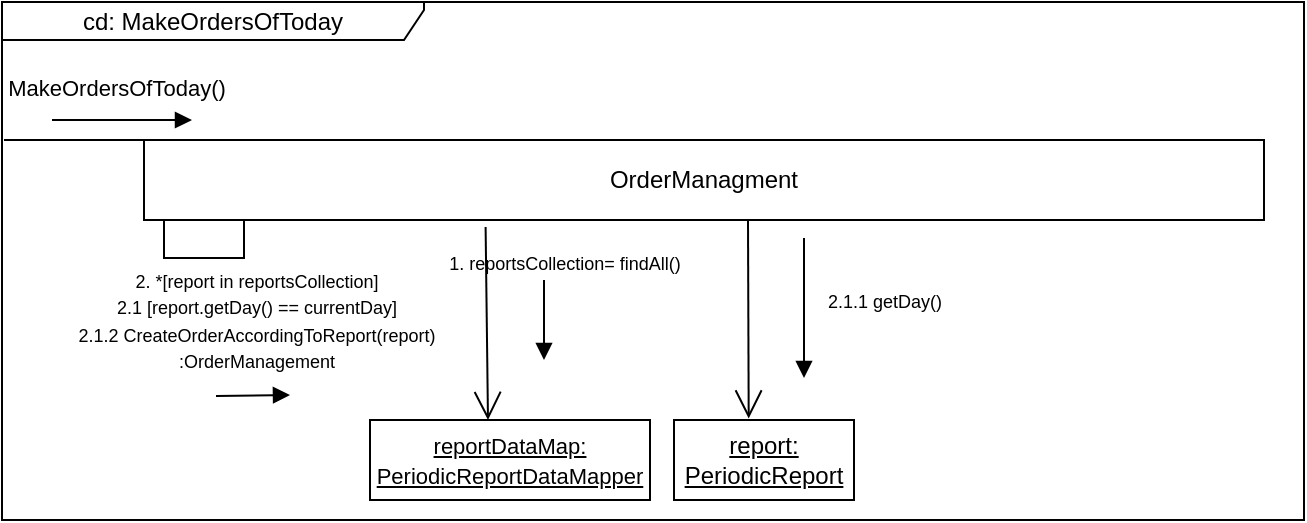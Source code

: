 <mxfile version="21.2.3" type="onedrive">
  <diagram name="Page-1" id="2YBvvXClWsGukQMizWep">
    <mxGraphModel grid="1" page="1" gridSize="10" guides="1" tooltips="1" connect="1" arrows="1" fold="1" pageScale="1" pageWidth="850" pageHeight="1100" math="0" shadow="0">
      <root>
        <mxCell id="0" />
        <mxCell id="1" parent="0" />
        <mxCell id="vbn1vjWYSr6YsiNQEqlZ-1" value="cd: MakeOrdersOfToday" style="shape=umlFrame;whiteSpace=wrap;html=1;pointerEvents=0;width=211;height=19;" vertex="1" parent="1">
          <mxGeometry x="9" y="11" width="651" height="259" as="geometry" />
        </mxCell>
        <mxCell id="vbn1vjWYSr6YsiNQEqlZ-34" style="edgeStyle=none;rounded=0;orthogonalLoop=1;jettySize=auto;html=1;endArrow=none;endFill=0;entryX=0;entryY=0;entryDx=0;entryDy=0;" edge="1" parent="1" target="vbn1vjWYSr6YsiNQEqlZ-33">
          <mxGeometry relative="1" as="geometry">
            <mxPoint x="10" y="80" as="sourcePoint" />
          </mxGeometry>
        </mxCell>
        <mxCell id="vbn1vjWYSr6YsiNQEqlZ-33" value="OrderManagment" style="html=1;whiteSpace=wrap;" vertex="1" parent="1">
          <mxGeometry x="80" y="80" width="560" height="40" as="geometry" />
        </mxCell>
        <mxCell id="vbn1vjWYSr6YsiNQEqlZ-38" value="MakeOrdersOfToday()" style="html=1;verticalAlign=bottom;endArrow=block;edgeStyle=orthogonalEdgeStyle;elbow=vertical;strokeColor=default;curved=1;shadow=0;" edge="1" parent="1">
          <mxGeometry x="-0.086" y="7" width="80" relative="1" as="geometry">
            <mxPoint x="34" y="70" as="sourcePoint" />
            <mxPoint x="104" y="70" as="targetPoint" />
            <mxPoint as="offset" />
          </mxGeometry>
        </mxCell>
        <mxCell id="-T0FkvyXYJcLi5wVd7wv-1" value="" style="endArrow=none;html=1;rounded=0;entryX=0;entryY=1;entryDx=0;entryDy=0;exitX=0.5;exitY=1;exitDx=0;exitDy=0;" edge="1" parent="1">
          <mxGeometry width="50" height="50" relative="1" as="geometry">
            <mxPoint x="130" y="120" as="sourcePoint" />
            <mxPoint x="90" y="120" as="targetPoint" />
            <Array as="points">
              <mxPoint x="130" y="139" />
              <mxPoint x="90" y="139" />
            </Array>
          </mxGeometry>
        </mxCell>
        <mxCell id="-T0FkvyXYJcLi5wVd7wv-7" value="&lt;font style=&quot;font-size: 9px;&quot;&gt;2. *[report in reportsCollection]&lt;br&gt;2.1 [report.getDay() == currentDay]&lt;br&gt;2.1.2 CreateOrderAccordingToReport(report)&lt;br&gt;:OrderManagement&lt;br&gt;&lt;/font&gt;" style="html=1;verticalAlign=bottom;endArrow=block;edgeStyle=elbowEdgeStyle;elbow=vertical;curved=0;rounded=0;" edge="1" parent="1">
          <mxGeometry x="0.053" y="9" width="80" relative="1" as="geometry">
            <mxPoint x="116" y="208" as="sourcePoint" />
            <mxPoint x="153" y="207" as="targetPoint" />
            <mxPoint as="offset" />
          </mxGeometry>
        </mxCell>
        <mxCell id="z478cym8GJyaMH4K4kqJ-1" value="&lt;u&gt;report: PeriodicReport&lt;/u&gt;" style="html=1;whiteSpace=wrap;" vertex="1" parent="1">
          <mxGeometry x="345" y="220" width="90" height="40" as="geometry" />
        </mxCell>
        <mxCell id="z478cym8GJyaMH4K4kqJ-4" value="&lt;font style=&quot;font-size: 9px;&quot;&gt;2.1.1 getDay()&lt;br&gt;&lt;/font&gt;" style="html=1;verticalAlign=bottom;endArrow=block;edgeStyle=elbowEdgeStyle;elbow=vertical;curved=0;rounded=0;" edge="1" parent="1">
          <mxGeometry x="0.143" y="40" width="80" relative="1" as="geometry">
            <mxPoint x="410" y="129" as="sourcePoint" />
            <mxPoint x="410" y="199" as="targetPoint" />
            <mxPoint as="offset" />
          </mxGeometry>
        </mxCell>
        <mxCell id="C3kit6NndDbzKqDZ5IC6-1" value="" style="endArrow=open;endFill=1;endSize=12;html=1;rounded=0;entryX=0.415;entryY=-0.019;entryDx=0;entryDy=0;entryPerimeter=0;" edge="1" parent="1" target="z478cym8GJyaMH4K4kqJ-1">
          <mxGeometry width="160" relative="1" as="geometry">
            <mxPoint x="382" y="120" as="sourcePoint" />
            <mxPoint x="510" y="270" as="targetPoint" />
          </mxGeometry>
        </mxCell>
        <mxCell id="6OYqYHWzEkeg9c6uU1MU-1" value="&lt;u&gt;&lt;font style=&quot;font-size: 11px;&quot;&gt;reportDataMap: PeriodicReportDataMapper&lt;/font&gt;&lt;/u&gt;" style="html=1;whiteSpace=wrap;" vertex="1" parent="1">
          <mxGeometry x="193" y="220" width="140" height="40" as="geometry" />
        </mxCell>
        <mxCell id="6OYqYHWzEkeg9c6uU1MU-2" value="&lt;font style=&quot;font-size: 9px;&quot;&gt;1. reportsCollection= findAll()&lt;br&gt;&lt;/font&gt;" style="html=1;verticalAlign=bottom;endArrow=block;edgeStyle=elbowEdgeStyle;elbow=vertical;curved=0;rounded=0;" edge="1" parent="1">
          <mxGeometry x="-1" y="10" width="80" relative="1" as="geometry">
            <mxPoint x="280" y="150" as="sourcePoint" />
            <mxPoint x="280" y="190" as="targetPoint" />
            <mxPoint as="offset" />
          </mxGeometry>
        </mxCell>
        <mxCell id="6OYqYHWzEkeg9c6uU1MU-4" value="" style="endArrow=open;endFill=1;endSize=12;html=1;rounded=0;exitX=0.305;exitY=1.088;exitDx=0;exitDy=0;entryX=0.444;entryY=0.021;entryDx=0;entryDy=0;entryPerimeter=0;exitPerimeter=0;" edge="1" parent="1" source="vbn1vjWYSr6YsiNQEqlZ-33">
          <mxGeometry width="160" relative="1" as="geometry">
            <mxPoint x="247" y="119" as="sourcePoint" />
            <mxPoint x="252" y="220" as="targetPoint" />
          </mxGeometry>
        </mxCell>
      </root>
    </mxGraphModel>
  </diagram>
</mxfile>
